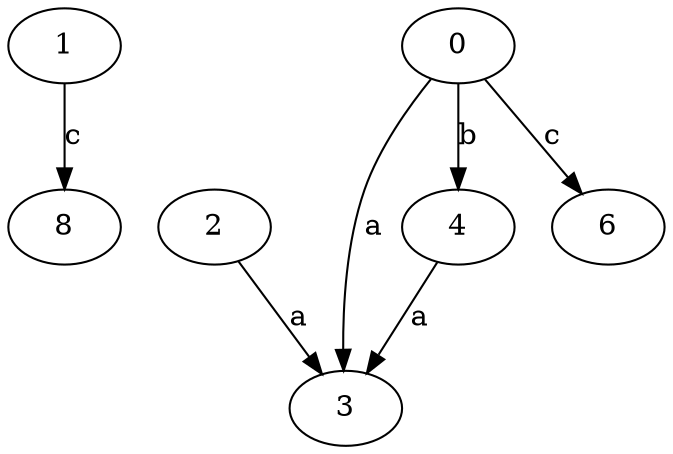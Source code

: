 strict digraph  {
1;
2;
3;
4;
0;
6;
8;
1 -> 8  [label=c];
2 -> 3  [label=a];
4 -> 3  [label=a];
0 -> 3  [label=a];
0 -> 4  [label=b];
0 -> 6  [label=c];
}
